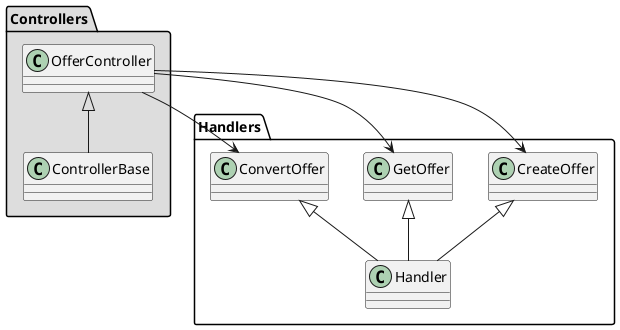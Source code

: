 @startuml

package "Controllers" #DDDDDD {
OfferController <|-- ControllerBase
}

package "Handlers" {
CreateOffer <|-- Handler
GetOffer <|-- Handler
ConvertOffer <|-- Handler
}

OfferController --> CreateOffer
OfferController --> GetOffer
OfferController --> ConvertOffer
@enduml